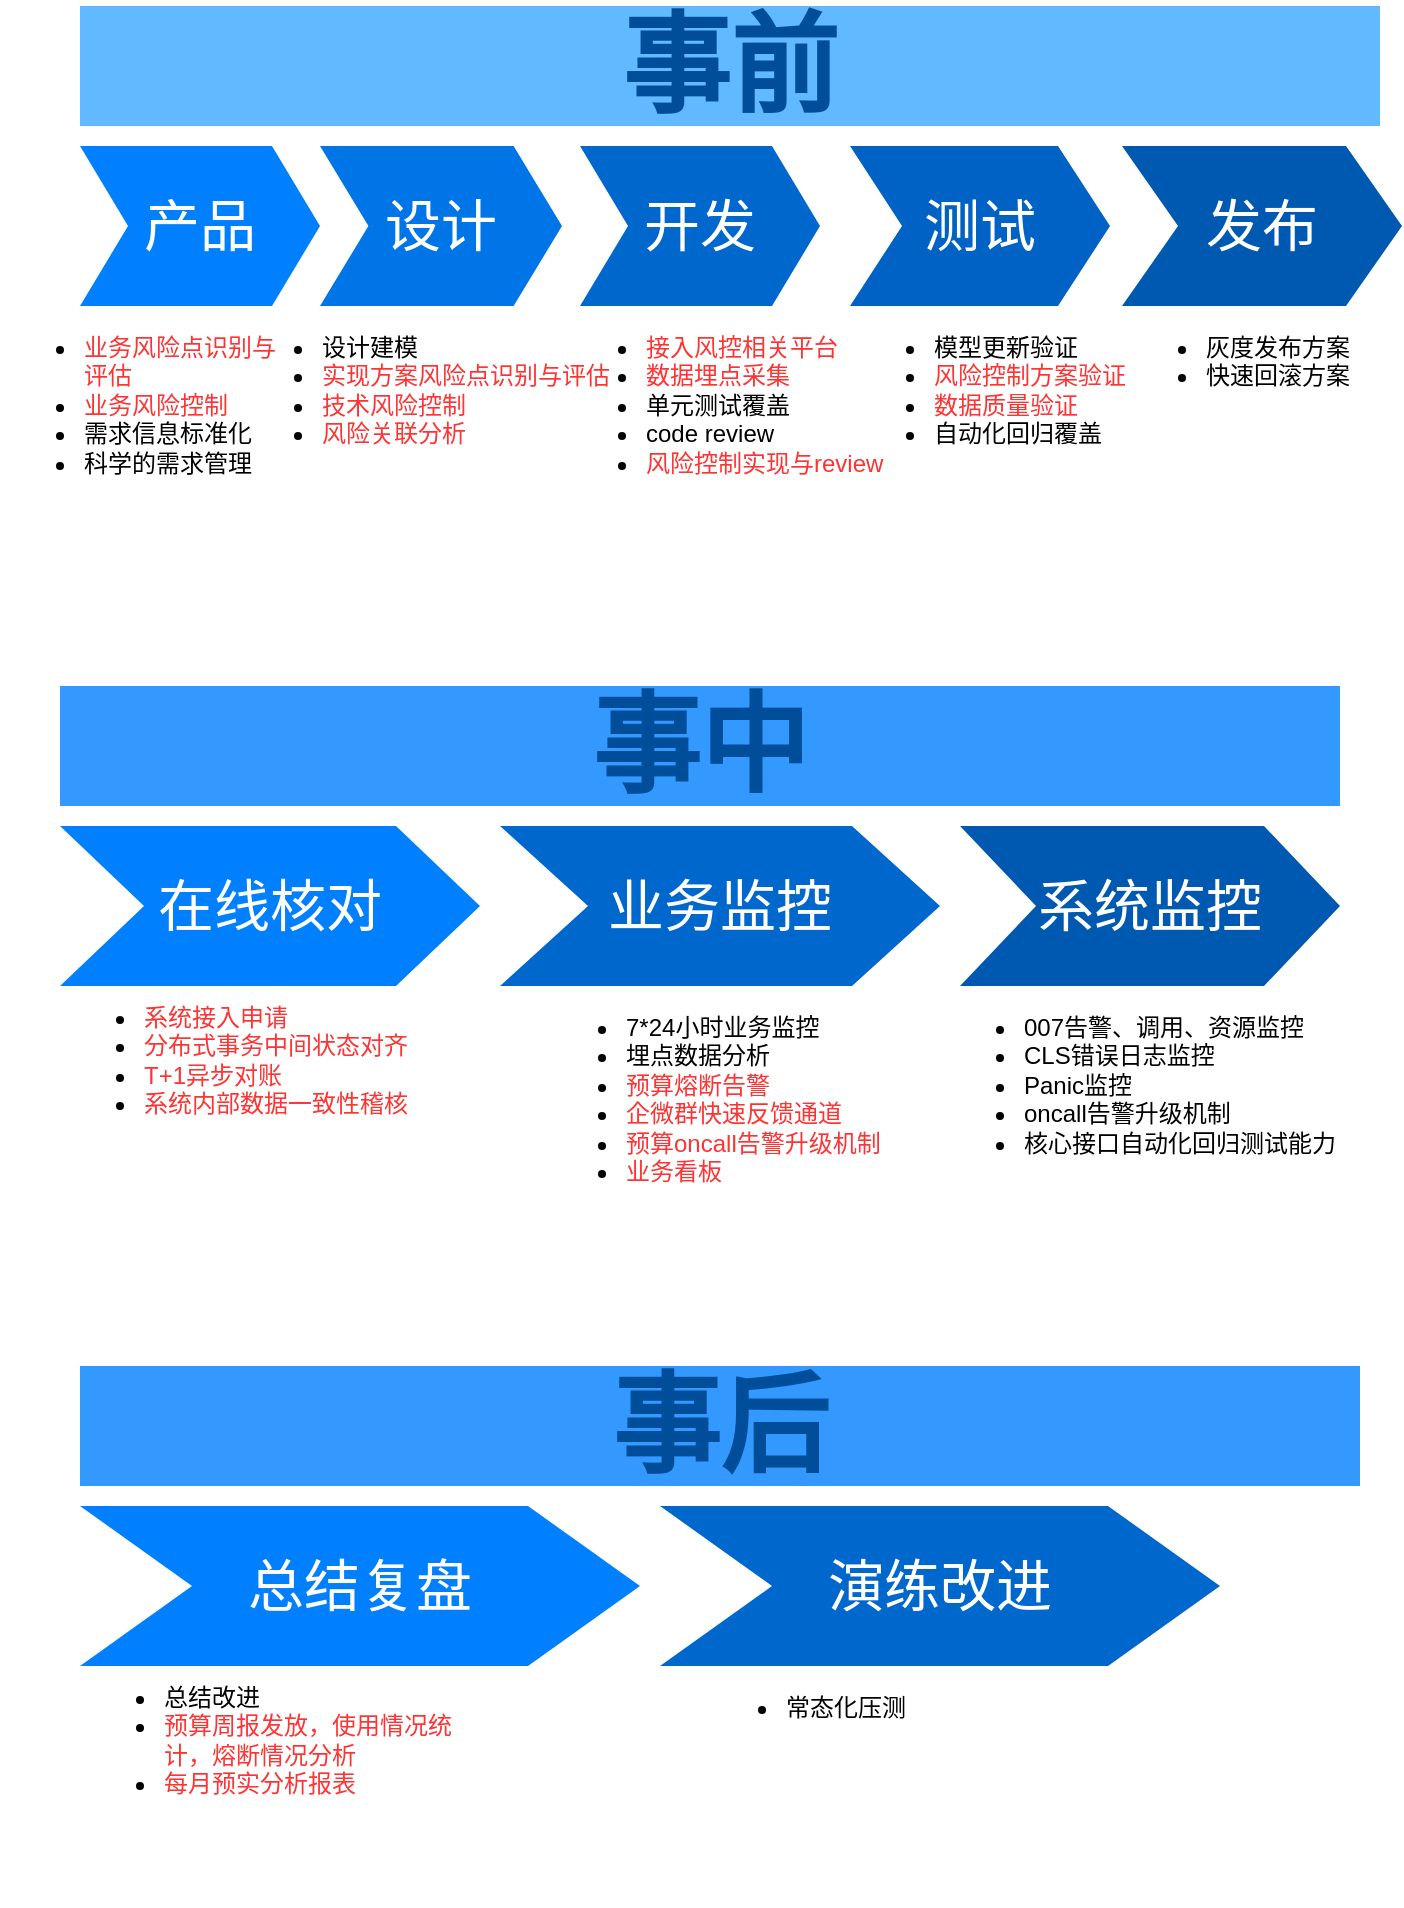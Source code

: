 <mxfile version="16.2.6" type="github">
  <diagram name="Page-1" id="d9b1e647-80fa-b4a2-5024-87a742678bcc">
    <mxGraphModel dx="1211" dy="731" grid="1" gridSize="10" guides="1" tooltips="1" connect="1" arrows="1" fold="1" page="1" pageScale="1" pageWidth="1100" pageHeight="850" background="none" math="0" shadow="0">
      <root>
        <mxCell id="0" />
        <mxCell id="1" parent="0" />
        <mxCell id="57fe6abec08f04cb-1" value="产品" style="shape=step;whiteSpace=wrap;html=1;fontSize=28;fillColor=#0080FF;fontColor=#FFFFFF;strokeColor=none;" parent="1" vertex="1">
          <mxGeometry x="90" y="180" width="120" height="80" as="geometry" />
        </mxCell>
        <mxCell id="57fe6abec08f04cb-2" value="设计" style="shape=step;whiteSpace=wrap;html=1;fontSize=28;fillColor=#0075E8;fontColor=#FFFFFF;strokeColor=none;" parent="1" vertex="1">
          <mxGeometry x="210" y="180" width="121" height="80" as="geometry" />
        </mxCell>
        <mxCell id="57fe6abec08f04cb-3" value="开发" style="shape=step;whiteSpace=wrap;html=1;fontSize=28;fillColor=#0067CC;fontColor=#FFFFFF;strokeColor=none;" parent="1" vertex="1">
          <mxGeometry x="340" y="180" width="120" height="80" as="geometry" />
        </mxCell>
        <mxCell id="57fe6abec08f04cb-4" value="测试" style="shape=step;whiteSpace=wrap;html=1;fontSize=28;fillColor=#0062C4;fontColor=#FFFFFF;strokeColor=none;" parent="1" vertex="1">
          <mxGeometry x="475" y="180" width="130" height="80" as="geometry" />
        </mxCell>
        <mxCell id="57fe6abec08f04cb-5" value="发布" style="shape=step;whiteSpace=wrap;html=1;fontSize=28;fillColor=#0059B0;fontColor=#FFFFFF;strokeColor=none;" parent="1" vertex="1">
          <mxGeometry x="611" y="180" width="140" height="80" as="geometry" />
        </mxCell>
        <mxCell id="57fe6abec08f04cb-7" value="事前" style="text;html=1;strokeColor=none;fillColor=#61BAFF;align=center;verticalAlign=middle;whiteSpace=wrap;fontSize=54;fontStyle=1;fontColor=#004D99;" parent="1" vertex="1">
          <mxGeometry x="90" y="110" width="650" height="60" as="geometry" />
        </mxCell>
        <mxCell id="57fe6abec08f04cb-8" value="&lt;ul&gt;&lt;li&gt;&lt;font color=&quot;#ff3333&quot;&gt;业务风险点识别与评估&lt;/font&gt;&lt;/li&gt;&lt;li&gt;&lt;font color=&quot;#ff3333&quot;&gt;业务风险控制&lt;/font&gt;&lt;/li&gt;&lt;li&gt;需求信息标准化&lt;/li&gt;&lt;li&gt;科学的需求管理&lt;/li&gt;&lt;/ul&gt;" style="text;spacingTop=-5;fillColor=#ffffff;whiteSpace=wrap;html=1;align=left;fontSize=12;fontFamily=Helvetica;fillColor=none;strokeColor=none;" parent="1" vertex="1">
          <mxGeometry x="50" y="260" width="140" height="80" as="geometry" />
        </mxCell>
        <mxCell id="57fe6abec08f04cb-9" value="&lt;ul&gt;&lt;li&gt;设计建模&lt;/li&gt;&lt;li&gt;&lt;font color=&quot;#ff3333&quot;&gt;实现方案风险点识别与评估&lt;/font&gt;&lt;/li&gt;&lt;li&gt;&lt;font color=&quot;#ff3333&quot;&gt;技术风险控制&lt;/font&gt;&lt;/li&gt;&lt;li&gt;&lt;font color=&quot;#ff3333&quot;&gt;风险关联分析&lt;/font&gt;&lt;/li&gt;&lt;/ul&gt;" style="text;spacingTop=-5;fillColor=#ffffff;whiteSpace=wrap;html=1;align=left;fontSize=12;fontFamily=Helvetica;fillColor=none;strokeColor=none;" parent="1" vertex="1">
          <mxGeometry x="168.5" y="260" width="190" height="100" as="geometry" />
        </mxCell>
        <mxCell id="57fe6abec08f04cb-10" value="&lt;ul&gt;&lt;li&gt;&lt;font color=&quot;#ff3333&quot;&gt;接入风控相关平台&lt;/font&gt;&lt;/li&gt;&lt;li&gt;&lt;font color=&quot;#ff3333&quot;&gt;数据埋点采集&lt;/font&gt;&lt;/li&gt;&lt;li&gt;单元测试覆盖&lt;/li&gt;&lt;li&gt;code review&lt;/li&gt;&lt;li&gt;&lt;font color=&quot;#ff3333&quot;&gt;风险控制实现与review&lt;/font&gt;&lt;/li&gt;&lt;/ul&gt;" style="text;spacingTop=-5;fillColor=#ffffff;whiteSpace=wrap;html=1;align=left;fontSize=12;fontFamily=Helvetica;fillColor=none;strokeColor=none;" parent="1" vertex="1">
          <mxGeometry x="331" y="260" width="170" height="110" as="geometry" />
        </mxCell>
        <mxCell id="57fe6abec08f04cb-11" value="&lt;ul&gt;&lt;li&gt;模型更新验证&lt;/li&gt;&lt;li&gt;&lt;font color=&quot;#ff3333&quot;&gt;风险控制方案验证&lt;/font&gt;&lt;/li&gt;&lt;li&gt;&lt;font color=&quot;#ff3333&quot;&gt;数据质量验证&lt;/font&gt;&lt;/li&gt;&lt;li&gt;自动化回归覆盖&lt;/li&gt;&lt;/ul&gt;" style="text;spacingTop=-5;fillColor=#ffffff;whiteSpace=wrap;html=1;align=left;fontSize=12;fontFamily=Helvetica;fillColor=none;strokeColor=none;" parent="1" vertex="1">
          <mxGeometry x="475" y="260" width="150" height="90" as="geometry" />
        </mxCell>
        <mxCell id="57fe6abec08f04cb-12" value="&lt;ul&gt;&lt;li&gt;灰度发布方案&lt;/li&gt;&lt;li&gt;快速回滚方案&lt;/li&gt;&lt;/ul&gt;" style="text;spacingTop=-5;fillColor=#ffffff;whiteSpace=wrap;html=1;align=left;fontSize=12;fontFamily=Helvetica;fillColor=none;strokeColor=none;" parent="1" vertex="1">
          <mxGeometry x="611" y="260" width="140" height="70" as="geometry" />
        </mxCell>
        <mxCell id="zxxQrr_cFt4vfT_0u5Ij-1" value="在线核对" style="shape=step;whiteSpace=wrap;html=1;fontSize=28;fillColor=#0080FF;fontColor=#FFFFFF;strokeColor=none;" vertex="1" parent="1">
          <mxGeometry x="80" y="520" width="210" height="80" as="geometry" />
        </mxCell>
        <mxCell id="zxxQrr_cFt4vfT_0u5Ij-3" value="业务监控" style="shape=step;whiteSpace=wrap;html=1;fontSize=28;fillColor=#0067CC;fontColor=#FFFFFF;strokeColor=none;" vertex="1" parent="1">
          <mxGeometry x="300" y="520" width="220" height="80" as="geometry" />
        </mxCell>
        <mxCell id="zxxQrr_cFt4vfT_0u5Ij-5" value="系统监控" style="shape=step;whiteSpace=wrap;html=1;fontSize=28;fillColor=#0059B0;fontColor=#FFFFFF;strokeColor=none;" vertex="1" parent="1">
          <mxGeometry x="530" y="520" width="190" height="80" as="geometry" />
        </mxCell>
        <mxCell id="zxxQrr_cFt4vfT_0u5Ij-6" value="事中" style="text;html=1;strokeColor=none;fillColor=#3399FF;align=center;verticalAlign=middle;whiteSpace=wrap;fontSize=54;fontStyle=1;fontColor=#004D99;" vertex="1" parent="1">
          <mxGeometry x="80" y="450" width="640" height="60" as="geometry" />
        </mxCell>
        <mxCell id="zxxQrr_cFt4vfT_0u5Ij-7" value="&lt;ul&gt;&lt;li&gt;&lt;font color=&quot;#ff3333&quot;&gt;&lt;span&gt;系统接入申请&lt;/span&gt;&lt;br&gt;&lt;/font&gt;&lt;/li&gt;&lt;li&gt;&lt;font color=&quot;#ff3333&quot;&gt;分布式事务中间状态对齐&lt;/font&gt;&lt;/li&gt;&lt;li&gt;&lt;font color=&quot;#ff3333&quot;&gt;T+1异步对账&lt;/font&gt;&lt;/li&gt;&lt;li&gt;&lt;font color=&quot;#ff3333&quot;&gt;系统内部数据一致性稽核&lt;/font&gt;&lt;/li&gt;&lt;/ul&gt;" style="text;spacingTop=-5;fillColor=#ffffff;whiteSpace=wrap;html=1;align=left;fontSize=12;fontFamily=Helvetica;fillColor=none;strokeColor=none;" vertex="1" parent="1">
          <mxGeometry x="80" y="595" width="190" height="80" as="geometry" />
        </mxCell>
        <mxCell id="zxxQrr_cFt4vfT_0u5Ij-9" value="&lt;ul&gt;&lt;li&gt;&lt;span&gt;7*24小时业务监控&lt;/span&gt;&lt;/li&gt;&lt;li&gt;埋点数据分析&lt;/li&gt;&lt;li&gt;&lt;font color=&quot;#ff3333&quot;&gt;预算熔断告警&lt;/font&gt;&lt;/li&gt;&lt;li&gt;&lt;font color=&quot;#ff3333&quot;&gt;企微群快速反馈通道&lt;/font&gt;&lt;/li&gt;&lt;li&gt;&lt;font color=&quot;#ff3333&quot;&gt;预算oncall告警升级机制&lt;/font&gt;&lt;/li&gt;&lt;li&gt;&lt;font color=&quot;#ff3333&quot;&gt;业务看板&lt;/font&gt;&lt;/li&gt;&lt;/ul&gt;" style="text;spacingTop=-5;fillColor=#ffffff;whiteSpace=wrap;html=1;align=left;fontSize=12;fontFamily=Helvetica;fillColor=none;strokeColor=none;" vertex="1" parent="1">
          <mxGeometry x="321" y="600" width="179" height="110" as="geometry" />
        </mxCell>
        <mxCell id="zxxQrr_cFt4vfT_0u5Ij-10" value="&lt;ul&gt;&lt;li&gt;007告警、调用、资源监控&lt;/li&gt;&lt;li&gt;CLS错误日志监控&lt;/li&gt;&lt;li&gt;Panic监控&lt;/li&gt;&lt;li&gt;oncall告警升级机制&lt;/li&gt;&lt;li&gt;核心接口自动化回归测试能力&lt;/li&gt;&lt;/ul&gt;" style="text;spacingTop=-5;fillColor=#ffffff;whiteSpace=wrap;html=1;align=left;fontSize=12;fontFamily=Helvetica;fillColor=none;strokeColor=none;" vertex="1" parent="1">
          <mxGeometry x="520" y="600" width="230" height="90" as="geometry" />
        </mxCell>
        <mxCell id="zxxQrr_cFt4vfT_0u5Ij-12" value="总结复盘" style="shape=step;whiteSpace=wrap;html=1;fontSize=28;fillColor=#0080FF;fontColor=#FFFFFF;strokeColor=none;" vertex="1" parent="1">
          <mxGeometry x="90" y="860" width="280" height="80" as="geometry" />
        </mxCell>
        <mxCell id="zxxQrr_cFt4vfT_0u5Ij-13" value="演练改进" style="shape=step;whiteSpace=wrap;html=1;fontSize=28;fillColor=#0067CC;fontColor=#FFFFFF;strokeColor=none;" vertex="1" parent="1">
          <mxGeometry x="380" y="860" width="280" height="80" as="geometry" />
        </mxCell>
        <mxCell id="zxxQrr_cFt4vfT_0u5Ij-15" value="事后" style="text;html=1;strokeColor=none;fillColor=#3399FF;align=center;verticalAlign=middle;whiteSpace=wrap;fontSize=54;fontStyle=1;fontColor=#004D99;" vertex="1" parent="1">
          <mxGeometry x="90" y="790" width="640" height="60" as="geometry" />
        </mxCell>
        <mxCell id="zxxQrr_cFt4vfT_0u5Ij-16" value="&lt;ul&gt;&lt;li&gt;总结改进&lt;/li&gt;&lt;li&gt;&lt;font color=&quot;#ff3333&quot;&gt;预算周报发放，使用情况统计，熔断情况分析&lt;/font&gt;&lt;/li&gt;&lt;li&gt;&lt;font color=&quot;#ff3333&quot;&gt;每月预实分析报表&lt;/font&gt;&lt;/li&gt;&lt;/ul&gt;" style="text;spacingTop=-5;fillColor=#ffffff;whiteSpace=wrap;html=1;align=left;fontSize=12;fontFamily=Helvetica;fillColor=none;strokeColor=none;" vertex="1" parent="1">
          <mxGeometry x="90" y="935" width="190" height="80" as="geometry" />
        </mxCell>
        <mxCell id="zxxQrr_cFt4vfT_0u5Ij-17" value="&lt;ul&gt;&lt;li&gt;常态化压测&lt;/li&gt;&lt;/ul&gt;" style="text;spacingTop=-5;fillColor=#ffffff;whiteSpace=wrap;html=1;align=left;fontSize=12;fontFamily=Helvetica;fillColor=none;strokeColor=none;" vertex="1" parent="1">
          <mxGeometry x="401" y="940" width="249" height="120" as="geometry" />
        </mxCell>
      </root>
    </mxGraphModel>
  </diagram>
</mxfile>
